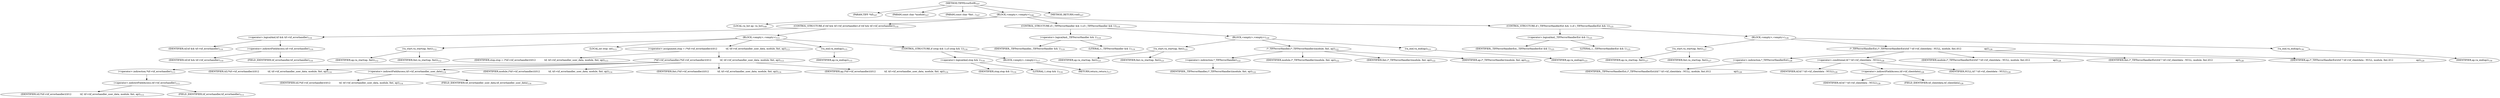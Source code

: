 digraph "TIFFErrorExtR" {  
"10828" [label = <(METHOD,TIFFErrorExtR)<SUB>107</SUB>> ]
"10829" [label = <(PARAM,TIFF *tif)<SUB>107</SUB>> ]
"10830" [label = <(PARAM,const char *module)<SUB>107</SUB>> ]
"10831" [label = <(PARAM,const char *fmt...)<SUB>107</SUB>> ]
"10832" [label = <(BLOCK,&lt;empty&gt;,&lt;empty&gt;)<SUB>108</SUB>> ]
"10833" [label = <(LOCAL,va_list ap: va_list)<SUB>109</SUB>> ]
"10834" [label = <(CONTROL_STRUCTURE,if (tif &amp;&amp; tif-&gt;tif_errorhandler),if (tif &amp;&amp; tif-&gt;tif_errorhandler))<SUB>110</SUB>> ]
"10835" [label = <(&lt;operator&gt;.logicalAnd,tif &amp;&amp; tif-&gt;tif_errorhandler)<SUB>110</SUB>> ]
"10836" [label = <(IDENTIFIER,tif,tif &amp;&amp; tif-&gt;tif_errorhandler)<SUB>110</SUB>> ]
"10837" [label = <(&lt;operator&gt;.indirectFieldAccess,tif-&gt;tif_errorhandler)<SUB>110</SUB>> ]
"10838" [label = <(IDENTIFIER,tif,tif &amp;&amp; tif-&gt;tif_errorhandler)<SUB>110</SUB>> ]
"10839" [label = <(FIELD_IDENTIFIER,tif_errorhandler,tif_errorhandler)<SUB>110</SUB>> ]
"10840" [label = <(BLOCK,&lt;empty&gt;,&lt;empty&gt;)<SUB>111</SUB>> ]
"10841" [label = <(va_start,va_start(ap, fmt))<SUB>112</SUB>> ]
"10842" [label = <(IDENTIFIER,ap,va_start(ap, fmt))<SUB>112</SUB>> ]
"10843" [label = <(IDENTIFIER,fmt,va_start(ap, fmt))<SUB>112</SUB>> ]
"10844" [label = <(LOCAL,int stop: int)<SUB>113</SUB>> ]
"10845" [label = <(&lt;operator&gt;.assignment,stop = (*tif-&gt;tif_errorhandler)(\012            tif, tif-&gt;tif_errorhandler_user_data, module, fmt, ap))<SUB>113</SUB>> ]
"10846" [label = <(IDENTIFIER,stop,stop = (*tif-&gt;tif_errorhandler)(\012            tif, tif-&gt;tif_errorhandler_user_data, module, fmt, ap))<SUB>113</SUB>> ]
"10847" [label = <(*tif-&gt;tif_errorhandler,(*tif-&gt;tif_errorhandler)(\012            tif, tif-&gt;tif_errorhandler_user_data, module, fmt, ap))<SUB>113</SUB>> ]
"10848" [label = <(&lt;operator&gt;.indirection,*tif-&gt;tif_errorhandler)<SUB>113</SUB>> ]
"10849" [label = <(&lt;operator&gt;.indirectFieldAccess,tif-&gt;tif_errorhandler)<SUB>113</SUB>> ]
"10850" [label = <(IDENTIFIER,tif,(*tif-&gt;tif_errorhandler)(\012            tif, tif-&gt;tif_errorhandler_user_data, module, fmt, ap))<SUB>113</SUB>> ]
"10851" [label = <(FIELD_IDENTIFIER,tif_errorhandler,tif_errorhandler)<SUB>113</SUB>> ]
"10852" [label = <(IDENTIFIER,tif,(*tif-&gt;tif_errorhandler)(\012            tif, tif-&gt;tif_errorhandler_user_data, module, fmt, ap))<SUB>114</SUB>> ]
"10853" [label = <(&lt;operator&gt;.indirectFieldAccess,tif-&gt;tif_errorhandler_user_data)<SUB>114</SUB>> ]
"10854" [label = <(IDENTIFIER,tif,(*tif-&gt;tif_errorhandler)(\012            tif, tif-&gt;tif_errorhandler_user_data, module, fmt, ap))<SUB>114</SUB>> ]
"10855" [label = <(FIELD_IDENTIFIER,tif_errorhandler_user_data,tif_errorhandler_user_data)<SUB>114</SUB>> ]
"10856" [label = <(IDENTIFIER,module,(*tif-&gt;tif_errorhandler)(\012            tif, tif-&gt;tif_errorhandler_user_data, module, fmt, ap))<SUB>114</SUB>> ]
"10857" [label = <(IDENTIFIER,fmt,(*tif-&gt;tif_errorhandler)(\012            tif, tif-&gt;tif_errorhandler_user_data, module, fmt, ap))<SUB>114</SUB>> ]
"10858" [label = <(IDENTIFIER,ap,(*tif-&gt;tif_errorhandler)(\012            tif, tif-&gt;tif_errorhandler_user_data, module, fmt, ap))<SUB>114</SUB>> ]
"10859" [label = <(va_end,va_end(ap))<SUB>115</SUB>> ]
"10860" [label = <(IDENTIFIER,ap,va_end(ap))<SUB>115</SUB>> ]
"10861" [label = <(CONTROL_STRUCTURE,if (stop &amp;&amp; 1),if (stop &amp;&amp; 1))<SUB>116</SUB>> ]
"10862" [label = <(&lt;operator&gt;.logicalAnd,stop &amp;&amp; 1)<SUB>116</SUB>> ]
"10863" [label = <(IDENTIFIER,stop,stop &amp;&amp; 1)<SUB>116</SUB>> ]
"10864" [label = <(LITERAL,1,stop &amp;&amp; 1)<SUB>116</SUB>> ]
"10865" [label = <(BLOCK,&lt;empty&gt;,&lt;empty&gt;)<SUB>117</SUB>> ]
"10866" [label = <(RETURN,return;,return;)<SUB>117</SUB>> ]
"10867" [label = <(CONTROL_STRUCTURE,if (_TIFFerrorHandler &amp;&amp; 1),if (_TIFFerrorHandler &amp;&amp; 1))<SUB>119</SUB>> ]
"10868" [label = <(&lt;operator&gt;.logicalAnd,_TIFFerrorHandler &amp;&amp; 1)<SUB>119</SUB>> ]
"10869" [label = <(IDENTIFIER,_TIFFerrorHandler,_TIFFerrorHandler &amp;&amp; 1)<SUB>119</SUB>> ]
"10870" [label = <(LITERAL,1,_TIFFerrorHandler &amp;&amp; 1)<SUB>119</SUB>> ]
"10871" [label = <(BLOCK,&lt;empty&gt;,&lt;empty&gt;)<SUB>120</SUB>> ]
"10872" [label = <(va_start,va_start(ap, fmt))<SUB>121</SUB>> ]
"10873" [label = <(IDENTIFIER,ap,va_start(ap, fmt))<SUB>121</SUB>> ]
"10874" [label = <(IDENTIFIER,fmt,va_start(ap, fmt))<SUB>121</SUB>> ]
"10875" [label = <(*_TIFFerrorHandler,(*_TIFFerrorHandler)(module, fmt, ap))<SUB>122</SUB>> ]
"10876" [label = <(&lt;operator&gt;.indirection,*_TIFFerrorHandler)<SUB>122</SUB>> ]
"10877" [label = <(IDENTIFIER,_TIFFerrorHandler,(*_TIFFerrorHandler)(module, fmt, ap))<SUB>122</SUB>> ]
"10878" [label = <(IDENTIFIER,module,(*_TIFFerrorHandler)(module, fmt, ap))<SUB>122</SUB>> ]
"10879" [label = <(IDENTIFIER,fmt,(*_TIFFerrorHandler)(module, fmt, ap))<SUB>122</SUB>> ]
"10880" [label = <(IDENTIFIER,ap,(*_TIFFerrorHandler)(module, fmt, ap))<SUB>122</SUB>> ]
"10881" [label = <(va_end,va_end(ap))<SUB>123</SUB>> ]
"10882" [label = <(IDENTIFIER,ap,va_end(ap))<SUB>123</SUB>> ]
"10883" [label = <(CONTROL_STRUCTURE,if (_TIFFerrorHandlerExt &amp;&amp; 1),if (_TIFFerrorHandlerExt &amp;&amp; 1))<SUB>125</SUB>> ]
"10884" [label = <(&lt;operator&gt;.logicalAnd,_TIFFerrorHandlerExt &amp;&amp; 1)<SUB>125</SUB>> ]
"10885" [label = <(IDENTIFIER,_TIFFerrorHandlerExt,_TIFFerrorHandlerExt &amp;&amp; 1)<SUB>125</SUB>> ]
"10886" [label = <(LITERAL,1,_TIFFerrorHandlerExt &amp;&amp; 1)<SUB>125</SUB>> ]
"10887" [label = <(BLOCK,&lt;empty&gt;,&lt;empty&gt;)<SUB>126</SUB>> ]
"10888" [label = <(va_start,va_start(ap, fmt))<SUB>127</SUB>> ]
"10889" [label = <(IDENTIFIER,ap,va_start(ap, fmt))<SUB>127</SUB>> ]
"10890" [label = <(IDENTIFIER,fmt,va_start(ap, fmt))<SUB>127</SUB>> ]
"10891" [label = <(*_TIFFerrorHandlerExt,(*_TIFFerrorHandlerExt)(tif ? tif-&gt;tif_clientdata : NULL, module, fmt,\012                                ap))<SUB>128</SUB>> ]
"10892" [label = <(&lt;operator&gt;.indirection,*_TIFFerrorHandlerExt)<SUB>128</SUB>> ]
"10893" [label = <(IDENTIFIER,_TIFFerrorHandlerExt,(*_TIFFerrorHandlerExt)(tif ? tif-&gt;tif_clientdata : NULL, module, fmt,\012                                ap))<SUB>128</SUB>> ]
"10894" [label = <(&lt;operator&gt;.conditional,tif ? tif-&gt;tif_clientdata : NULL)<SUB>128</SUB>> ]
"10895" [label = <(IDENTIFIER,tif,tif ? tif-&gt;tif_clientdata : NULL)<SUB>128</SUB>> ]
"10896" [label = <(&lt;operator&gt;.indirectFieldAccess,tif-&gt;tif_clientdata)<SUB>128</SUB>> ]
"10897" [label = <(IDENTIFIER,tif,tif ? tif-&gt;tif_clientdata : NULL)<SUB>128</SUB>> ]
"10898" [label = <(FIELD_IDENTIFIER,tif_clientdata,tif_clientdata)<SUB>128</SUB>> ]
"10899" [label = <(IDENTIFIER,NULL,tif ? tif-&gt;tif_clientdata : NULL)<SUB>128</SUB>> ]
"10900" [label = <(IDENTIFIER,module,(*_TIFFerrorHandlerExt)(tif ? tif-&gt;tif_clientdata : NULL, module, fmt,\012                                ap))<SUB>128</SUB>> ]
"10901" [label = <(IDENTIFIER,fmt,(*_TIFFerrorHandlerExt)(tif ? tif-&gt;tif_clientdata : NULL, module, fmt,\012                                ap))<SUB>128</SUB>> ]
"10902" [label = <(IDENTIFIER,ap,(*_TIFFerrorHandlerExt)(tif ? tif-&gt;tif_clientdata : NULL, module, fmt,\012                                ap))<SUB>129</SUB>> ]
"10903" [label = <(va_end,va_end(ap))<SUB>130</SUB>> ]
"10904" [label = <(IDENTIFIER,ap,va_end(ap))<SUB>130</SUB>> ]
"10905" [label = <(METHOD_RETURN,void)<SUB>107</SUB>> ]
  "10828" -> "10829" 
  "10828" -> "10830" 
  "10828" -> "10831" 
  "10828" -> "10832" 
  "10828" -> "10905" 
  "10832" -> "10833" 
  "10832" -> "10834" 
  "10832" -> "10867" 
  "10832" -> "10883" 
  "10834" -> "10835" 
  "10834" -> "10840" 
  "10835" -> "10836" 
  "10835" -> "10837" 
  "10837" -> "10838" 
  "10837" -> "10839" 
  "10840" -> "10841" 
  "10840" -> "10844" 
  "10840" -> "10845" 
  "10840" -> "10859" 
  "10840" -> "10861" 
  "10841" -> "10842" 
  "10841" -> "10843" 
  "10845" -> "10846" 
  "10845" -> "10847" 
  "10847" -> "10848" 
  "10847" -> "10852" 
  "10847" -> "10853" 
  "10847" -> "10856" 
  "10847" -> "10857" 
  "10847" -> "10858" 
  "10848" -> "10849" 
  "10849" -> "10850" 
  "10849" -> "10851" 
  "10853" -> "10854" 
  "10853" -> "10855" 
  "10859" -> "10860" 
  "10861" -> "10862" 
  "10861" -> "10865" 
  "10862" -> "10863" 
  "10862" -> "10864" 
  "10865" -> "10866" 
  "10867" -> "10868" 
  "10867" -> "10871" 
  "10868" -> "10869" 
  "10868" -> "10870" 
  "10871" -> "10872" 
  "10871" -> "10875" 
  "10871" -> "10881" 
  "10872" -> "10873" 
  "10872" -> "10874" 
  "10875" -> "10876" 
  "10875" -> "10878" 
  "10875" -> "10879" 
  "10875" -> "10880" 
  "10876" -> "10877" 
  "10881" -> "10882" 
  "10883" -> "10884" 
  "10883" -> "10887" 
  "10884" -> "10885" 
  "10884" -> "10886" 
  "10887" -> "10888" 
  "10887" -> "10891" 
  "10887" -> "10903" 
  "10888" -> "10889" 
  "10888" -> "10890" 
  "10891" -> "10892" 
  "10891" -> "10894" 
  "10891" -> "10900" 
  "10891" -> "10901" 
  "10891" -> "10902" 
  "10892" -> "10893" 
  "10894" -> "10895" 
  "10894" -> "10896" 
  "10894" -> "10899" 
  "10896" -> "10897" 
  "10896" -> "10898" 
  "10903" -> "10904" 
}
